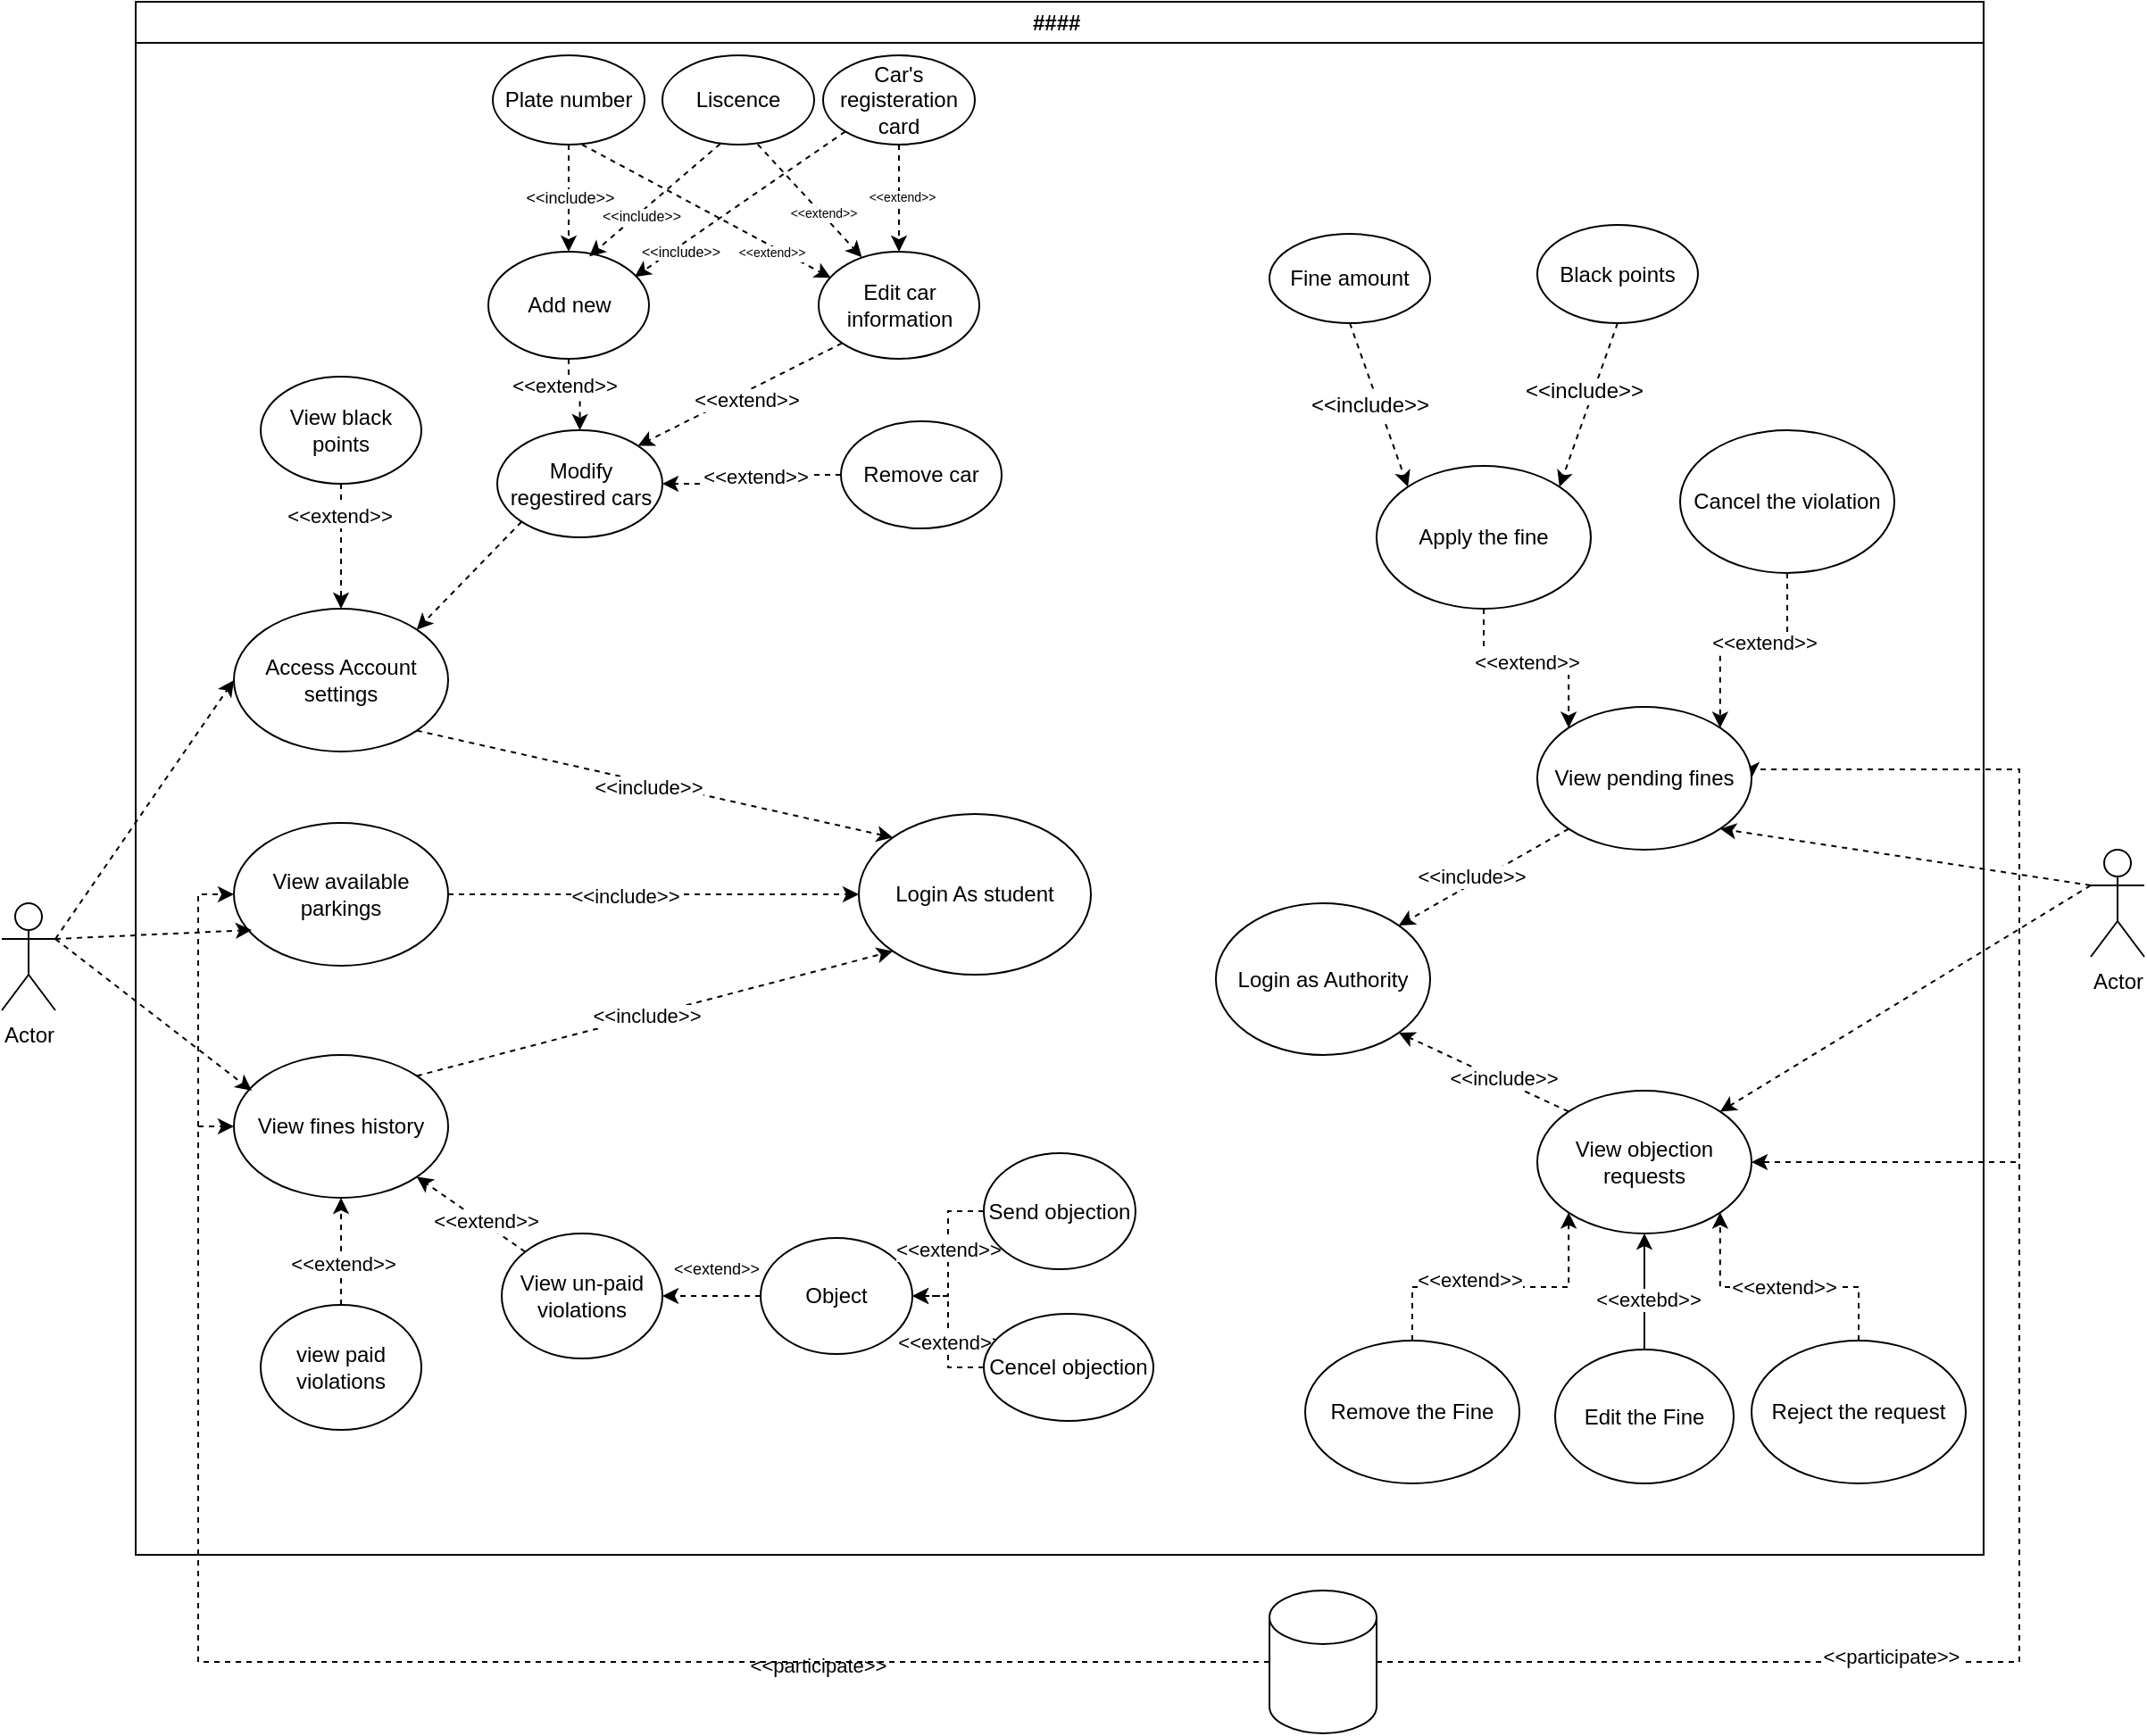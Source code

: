 <mxfile version="20.8.20" type="github"><diagram name="Page-1" id="hctUcV5ZE1TF8DHd4-qw"><mxGraphModel dx="1109" dy="2015" grid="1" gridSize="10" guides="1" tooltips="1" connect="1" arrows="1" fold="1" page="1" pageScale="1" pageWidth="850" pageHeight="1100" math="0" shadow="0"><root><mxCell id="0"/><mxCell id="1" parent="0"/><mxCell id="kS8TVw84Zfgi1XQ8R3yb-70" style="edgeStyle=orthogonalEdgeStyle;rounded=0;orthogonalLoop=1;jettySize=auto;html=1;entryX=0;entryY=0.5;entryDx=0;entryDy=0;dashed=1;" parent="1" source="kS8TVw84Zfgi1XQ8R3yb-1" target="kS8TVw84Zfgi1XQ8R3yb-48" edge="1"><mxGeometry relative="1" as="geometry"/></mxCell><mxCell id="kS8TVw84Zfgi1XQ8R3yb-74" value="&amp;lt;&amp;lt;include&amp;gt;&amp;gt;" style="edgeLabel;html=1;align=center;verticalAlign=middle;resizable=0;points=[];" parent="kS8TVw84Zfgi1XQ8R3yb-70" vertex="1" connectable="0"><mxGeometry x="-0.14" y="-1" relative="1" as="geometry"><mxPoint as="offset"/></mxGeometry></mxCell><mxCell id="kS8TVw84Zfgi1XQ8R3yb-1" value="View available parkings" style="ellipse;whiteSpace=wrap;html=1;" parent="1" vertex="1"><mxGeometry x="130" y="400" width="120" height="80" as="geometry"/></mxCell><mxCell id="kS8TVw84Zfgi1XQ8R3yb-3" value="Access Account settings" style="ellipse;whiteSpace=wrap;html=1;" parent="1" vertex="1"><mxGeometry x="130" y="280" width="120" height="80" as="geometry"/></mxCell><mxCell id="kS8TVw84Zfgi1XQ8R3yb-38" style="edgeStyle=orthogonalEdgeStyle;rounded=0;orthogonalLoop=1;jettySize=auto;html=1;dashed=1;exitX=0.5;exitY=0;exitDx=0;exitDy=0;entryX=0.5;entryY=1;entryDx=0;entryDy=0;" parent="1" source="kS8TVw84Zfgi1XQ8R3yb-35" target="kS8TVw84Zfgi1XQ8R3yb-4" edge="1"><mxGeometry relative="1" as="geometry"><mxPoint x="150" y="670" as="targetPoint"/><Array as="points"/></mxGeometry></mxCell><mxCell id="kS8TVw84Zfgi1XQ8R3yb-77" value="&amp;lt;&amp;lt;extend&amp;gt;&amp;gt;" style="edgeLabel;html=1;align=center;verticalAlign=middle;resizable=0;points=[];" parent="kS8TVw84Zfgi1XQ8R3yb-38" vertex="1" connectable="0"><mxGeometry x="-0.23" y="-1" relative="1" as="geometry"><mxPoint as="offset"/></mxGeometry></mxCell><mxCell id="kS8TVw84Zfgi1XQ8R3yb-4" value="View fines history" style="ellipse;whiteSpace=wrap;html=1;" parent="1" vertex="1"><mxGeometry x="130" y="530" width="120" height="80" as="geometry"/></mxCell><mxCell id="kS8TVw84Zfgi1XQ8R3yb-19" style="edgeStyle=orthogonalEdgeStyle;rounded=0;orthogonalLoop=1;jettySize=auto;html=1;entryX=0.5;entryY=0;entryDx=0;entryDy=0;dashed=1;" parent="1" source="kS8TVw84Zfgi1XQ8R3yb-5" target="kS8TVw84Zfgi1XQ8R3yb-3" edge="1"><mxGeometry relative="1" as="geometry"/></mxCell><mxCell id="kS8TVw84Zfgi1XQ8R3yb-78" value="&amp;lt;&amp;lt;extend&amp;gt;&amp;gt;" style="edgeLabel;html=1;align=center;verticalAlign=middle;resizable=0;points=[];" parent="kS8TVw84Zfgi1XQ8R3yb-19" vertex="1" connectable="0"><mxGeometry x="-0.492" y="-1" relative="1" as="geometry"><mxPoint as="offset"/></mxGeometry></mxCell><mxCell id="kS8TVw84Zfgi1XQ8R3yb-5" value="View black points" style="ellipse;whiteSpace=wrap;html=1;" parent="1" vertex="1"><mxGeometry x="145" y="150" width="90" height="60" as="geometry"/></mxCell><mxCell id="kS8TVw84Zfgi1XQ8R3yb-6" value="Modify regestired cars" style="ellipse;whiteSpace=wrap;html=1;" parent="1" vertex="1"><mxGeometry x="277.5" y="180" width="92.5" height="60" as="geometry"/></mxCell><mxCell id="kS8TVw84Zfgi1XQ8R3yb-11" value="Edit car information" style="ellipse;whiteSpace=wrap;html=1;" parent="1" vertex="1"><mxGeometry x="457.5" y="80" width="90" height="60" as="geometry"/></mxCell><mxCell id="kS8TVw84Zfgi1XQ8R3yb-20" style="edgeStyle=orthogonalEdgeStyle;rounded=0;orthogonalLoop=1;jettySize=auto;html=1;entryX=1;entryY=0.5;entryDx=0;entryDy=0;dashed=1;" parent="1" source="kS8TVw84Zfgi1XQ8R3yb-13" target="kS8TVw84Zfgi1XQ8R3yb-6" edge="1"><mxGeometry relative="1" as="geometry"/></mxCell><mxCell id="kS8TVw84Zfgi1XQ8R3yb-79" value="&amp;lt;&amp;lt;extend&amp;gt;&amp;gt;" style="edgeLabel;html=1;align=center;verticalAlign=middle;resizable=0;points=[];" parent="kS8TVw84Zfgi1XQ8R3yb-20" vertex="1" connectable="0"><mxGeometry x="-0.03" y="2" relative="1" as="geometry"><mxPoint as="offset"/></mxGeometry></mxCell><mxCell id="kS8TVw84Zfgi1XQ8R3yb-13" value="Remove car" style="ellipse;whiteSpace=wrap;html=1;" parent="1" vertex="1"><mxGeometry x="470" y="175" width="90" height="60" as="geometry"/></mxCell><mxCell id="kS8TVw84Zfgi1XQ8R3yb-21" style="edgeStyle=orthogonalEdgeStyle;rounded=0;orthogonalLoop=1;jettySize=auto;html=1;entryX=0.5;entryY=0;entryDx=0;entryDy=0;dashed=1;" parent="1" source="kS8TVw84Zfgi1XQ8R3yb-14" target="kS8TVw84Zfgi1XQ8R3yb-6" edge="1"><mxGeometry relative="1" as="geometry"/></mxCell><mxCell id="kS8TVw84Zfgi1XQ8R3yb-81" value="&amp;lt;&amp;lt;extend&amp;gt;&amp;gt;" style="edgeLabel;html=1;align=center;verticalAlign=middle;resizable=0;points=[];" parent="kS8TVw84Zfgi1XQ8R3yb-21" vertex="1" connectable="0"><mxGeometry x="-0.354" y="-3" relative="1" as="geometry"><mxPoint as="offset"/></mxGeometry></mxCell><mxCell id="kS8TVw84Zfgi1XQ8R3yb-14" value="Add new" style="ellipse;whiteSpace=wrap;html=1;" parent="1" vertex="1"><mxGeometry x="272.5" y="80" width="90" height="60" as="geometry"/></mxCell><mxCell id="kS8TVw84Zfgi1XQ8R3yb-18" value="" style="endArrow=classic;html=1;rounded=0;dashed=1;exitX=0;exitY=1;exitDx=0;exitDy=0;entryX=1;entryY=0;entryDx=0;entryDy=0;" parent="1" source="kS8TVw84Zfgi1XQ8R3yb-6" target="kS8TVw84Zfgi1XQ8R3yb-3" edge="1"><mxGeometry width="50" height="50" relative="1" as="geometry"><mxPoint x="490" y="430" as="sourcePoint"/><mxPoint x="540" y="380" as="targetPoint"/></mxGeometry></mxCell><mxCell id="kS8TVw84Zfgi1XQ8R3yb-23" value="" style="endArrow=classic;html=1;rounded=0;dashed=1;entryX=1;entryY=0;entryDx=0;entryDy=0;exitX=0;exitY=1;exitDx=0;exitDy=0;" parent="1" source="kS8TVw84Zfgi1XQ8R3yb-11" target="kS8TVw84Zfgi1XQ8R3yb-6" edge="1"><mxGeometry width="50" height="50" relative="1" as="geometry"><mxPoint x="397.5" y="110" as="sourcePoint"/><mxPoint x="447.5" y="60" as="targetPoint"/></mxGeometry></mxCell><mxCell id="kS8TVw84Zfgi1XQ8R3yb-80" value="&amp;lt;&amp;lt;extend&amp;gt;&amp;gt;" style="edgeLabel;html=1;align=center;verticalAlign=middle;resizable=0;points=[];" parent="kS8TVw84Zfgi1XQ8R3yb-23" vertex="1" connectable="0"><mxGeometry x="-0.032" y="4" relative="1" as="geometry"><mxPoint as="offset"/></mxGeometry></mxCell><mxCell id="kS8TVw84Zfgi1XQ8R3yb-24" value="Plate number" style="ellipse;whiteSpace=wrap;html=1;" parent="1" vertex="1"><mxGeometry x="275" y="-30" width="85" height="50" as="geometry"/></mxCell><mxCell id="kS8TVw84Zfgi1XQ8R3yb-26" value="Liscence" style="ellipse;whiteSpace=wrap;html=1;" parent="1" vertex="1"><mxGeometry x="370" y="-30" width="85" height="50" as="geometry"/></mxCell><mxCell id="kS8TVw84Zfgi1XQ8R3yb-27" value="Car's registeration card" style="ellipse;whiteSpace=wrap;html=1;" parent="1" vertex="1"><mxGeometry x="460" y="-30" width="85" height="50" as="geometry"/></mxCell><mxCell id="kS8TVw84Zfgi1XQ8R3yb-29" value="" style="endArrow=classic;html=1;rounded=0;dashed=1;exitX=0.5;exitY=1;exitDx=0;exitDy=0;entryX=0.5;entryY=0;entryDx=0;entryDy=0;" parent="1" source="kS8TVw84Zfgi1XQ8R3yb-24" target="kS8TVw84Zfgi1XQ8R3yb-14" edge="1"><mxGeometry width="50" height="50" relative="1" as="geometry"><mxPoint x="390" y="90" as="sourcePoint"/><mxPoint x="325" y="90" as="targetPoint"/></mxGeometry></mxCell><mxCell id="kS8TVw84Zfgi1XQ8R3yb-82" value="&amp;lt;&amp;lt;include&amp;gt;&amp;gt;" style="edgeLabel;html=1;align=center;verticalAlign=middle;resizable=0;points=[];fontSize=9;" parent="kS8TVw84Zfgi1XQ8R3yb-29" vertex="1" connectable="0"><mxGeometry x="-0.009" y="1" relative="1" as="geometry"><mxPoint x="-1" as="offset"/></mxGeometry></mxCell><mxCell id="kS8TVw84Zfgi1XQ8R3yb-30" value="" style="endArrow=classic;html=1;rounded=0;dashed=1;entryX=0.269;entryY=0.052;entryDx=0;entryDy=0;exitX=0.628;exitY=0.997;exitDx=0;exitDy=0;entryPerimeter=0;exitPerimeter=0;" parent="1" source="kS8TVw84Zfgi1XQ8R3yb-26" target="kS8TVw84Zfgi1XQ8R3yb-11" edge="1"><mxGeometry width="50" height="50" relative="1" as="geometry"><mxPoint x="395" y="170" as="sourcePoint"/><mxPoint x="445" y="120" as="targetPoint"/></mxGeometry></mxCell><mxCell id="kS8TVw84Zfgi1XQ8R3yb-87" value="&amp;lt;&amp;lt;extend&amp;gt;&amp;gt;" style="edgeLabel;html=1;align=center;verticalAlign=middle;resizable=0;points=[];fontSize=7;" parent="kS8TVw84Zfgi1XQ8R3yb-30" vertex="1" connectable="0"><mxGeometry x="0.238" relative="1" as="geometry"><mxPoint as="offset"/></mxGeometry></mxCell><mxCell id="kS8TVw84Zfgi1XQ8R3yb-31" value="" style="endArrow=classic;html=1;rounded=0;dashed=1;entryX=0.5;entryY=0;entryDx=0;entryDy=0;exitX=0.5;exitY=1;exitDx=0;exitDy=0;" parent="1" source="kS8TVw84Zfgi1XQ8R3yb-27" target="kS8TVw84Zfgi1XQ8R3yb-11" edge="1"><mxGeometry width="50" height="50" relative="1" as="geometry"><mxPoint x="395" y="170" as="sourcePoint"/><mxPoint x="445" y="120" as="targetPoint"/></mxGeometry></mxCell><mxCell id="kS8TVw84Zfgi1XQ8R3yb-88" value="&amp;lt;&amp;lt;extend&amp;gt;&amp;gt;" style="edgeLabel;html=1;align=center;verticalAlign=middle;resizable=0;points=[];fontSize=7;" parent="kS8TVw84Zfgi1XQ8R3yb-31" vertex="1" connectable="0"><mxGeometry x="-0.007" y="1" relative="1" as="geometry"><mxPoint as="offset"/></mxGeometry></mxCell><mxCell id="kS8TVw84Zfgi1XQ8R3yb-32" value="" style="endArrow=classic;html=1;rounded=0;dashed=1;entryX=0.911;entryY=0.235;entryDx=0;entryDy=0;entryPerimeter=0;exitX=0;exitY=1;exitDx=0;exitDy=0;" parent="1" source="kS8TVw84Zfgi1XQ8R3yb-27" target="kS8TVw84Zfgi1XQ8R3yb-14" edge="1"><mxGeometry width="50" height="50" relative="1" as="geometry"><mxPoint x="385" y="90" as="sourcePoint"/><mxPoint x="435" y="40" as="targetPoint"/></mxGeometry></mxCell><mxCell id="kS8TVw84Zfgi1XQ8R3yb-85" value="&amp;lt;&amp;lt;include&amp;gt;&amp;gt;" style="edgeLabel;html=1;align=center;verticalAlign=middle;resizable=0;points=[];fontSize=8;" parent="kS8TVw84Zfgi1XQ8R3yb-32" vertex="1" connectable="0"><mxGeometry x="0.717" y="-1" relative="1" as="geometry"><mxPoint x="9" y="-2" as="offset"/></mxGeometry></mxCell><mxCell id="kS8TVw84Zfgi1XQ8R3yb-33" value="" style="endArrow=classic;html=1;rounded=0;dashed=1;entryX=0.628;entryY=0.044;entryDx=0;entryDy=0;entryPerimeter=0;exitX=0.382;exitY=0.99;exitDx=0;exitDy=0;exitPerimeter=0;" parent="1" source="kS8TVw84Zfgi1XQ8R3yb-26" target="kS8TVw84Zfgi1XQ8R3yb-14" edge="1"><mxGeometry width="50" height="50" relative="1" as="geometry"><mxPoint x="375" y="70" as="sourcePoint"/><mxPoint x="425" y="20" as="targetPoint"/></mxGeometry></mxCell><mxCell id="kS8TVw84Zfgi1XQ8R3yb-83" value="&amp;lt;&amp;lt;include&amp;gt;&amp;gt;" style="edgeLabel;html=1;align=center;verticalAlign=middle;resizable=0;points=[];fontSize=8;" parent="kS8TVw84Zfgi1XQ8R3yb-33" vertex="1" connectable="0"><mxGeometry x="0.243" y="1" relative="1" as="geometry"><mxPoint as="offset"/></mxGeometry></mxCell><mxCell id="kS8TVw84Zfgi1XQ8R3yb-34" value="" style="endArrow=classic;html=1;rounded=0;dashed=1;entryX=0.076;entryY=0.244;entryDx=0;entryDy=0;entryPerimeter=0;" parent="1" target="kS8TVw84Zfgi1XQ8R3yb-11" edge="1"><mxGeometry width="50" height="50" relative="1" as="geometry"><mxPoint x="325" y="20" as="sourcePoint"/><mxPoint x="245" y="40" as="targetPoint"/></mxGeometry></mxCell><mxCell id="kS8TVw84Zfgi1XQ8R3yb-86" value="&amp;lt;&amp;lt;extend&amp;gt;&amp;gt;" style="edgeLabel;html=1;align=center;verticalAlign=middle;resizable=0;points=[];fontSize=7;" parent="kS8TVw84Zfgi1XQ8R3yb-34" vertex="1" connectable="0"><mxGeometry x="0.378" y="-1" relative="1" as="geometry"><mxPoint x="10" y="8" as="offset"/></mxGeometry></mxCell><mxCell id="kS8TVw84Zfgi1XQ8R3yb-35" value="view paid violations" style="ellipse;whiteSpace=wrap;html=1;" parent="1" vertex="1"><mxGeometry x="145" y="670" width="90" height="70" as="geometry"/></mxCell><mxCell id="kS8TVw84Zfgi1XQ8R3yb-37" value="View un-paid violations" style="ellipse;whiteSpace=wrap;html=1;" parent="1" vertex="1"><mxGeometry x="280" y="630" width="90" height="70" as="geometry"/></mxCell><mxCell id="kS8TVw84Zfgi1XQ8R3yb-39" value="" style="endArrow=classic;html=1;rounded=0;dashed=1;exitX=0;exitY=0;exitDx=0;exitDy=0;entryX=1;entryY=1;entryDx=0;entryDy=0;" parent="1" source="kS8TVw84Zfgi1XQ8R3yb-37" target="kS8TVw84Zfgi1XQ8R3yb-4" edge="1"><mxGeometry width="50" height="50" relative="1" as="geometry"><mxPoint x="250" y="680" as="sourcePoint"/><mxPoint x="340" y="610" as="targetPoint"/></mxGeometry></mxCell><mxCell id="kS8TVw84Zfgi1XQ8R3yb-76" value="&amp;lt;&amp;lt;extend&amp;gt;&amp;gt;" style="edgeLabel;html=1;align=center;verticalAlign=middle;resizable=0;points=[];" parent="kS8TVw84Zfgi1XQ8R3yb-39" vertex="1" connectable="0"><mxGeometry x="-0.228" y="-1" relative="1" as="geometry"><mxPoint as="offset"/></mxGeometry></mxCell><mxCell id="kS8TVw84Zfgi1XQ8R3yb-96" value="" style="edgeStyle=orthogonalEdgeStyle;rounded=0;orthogonalLoop=1;jettySize=auto;html=1;dashed=1;fontSize=12;" parent="1" source="kS8TVw84Zfgi1XQ8R3yb-40" target="kS8TVw84Zfgi1XQ8R3yb-37" edge="1"><mxGeometry relative="1" as="geometry"/></mxCell><mxCell id="kS8TVw84Zfgi1XQ8R3yb-97" value="&amp;lt;&amp;lt;extend&amp;gt;&amp;gt;" style="edgeLabel;html=1;align=center;verticalAlign=middle;resizable=0;points=[];fontSize=9;" parent="kS8TVw84Zfgi1XQ8R3yb-96" vertex="1" connectable="0"><mxGeometry x="-0.122" y="1" relative="1" as="geometry"><mxPoint x="-1" y="-16" as="offset"/></mxGeometry></mxCell><mxCell id="kS8TVw84Zfgi1XQ8R3yb-40" value="Object" style="ellipse;whiteSpace=wrap;html=1;" parent="1" vertex="1"><mxGeometry x="425" y="632.5" width="85" height="65" as="geometry"/></mxCell><mxCell id="kS8TVw84Zfgi1XQ8R3yb-48" value="Login As student" style="ellipse;whiteSpace=wrap;html=1;" parent="1" vertex="1"><mxGeometry x="480" y="395" width="130" height="90" as="geometry"/></mxCell><mxCell id="kS8TVw84Zfgi1XQ8R3yb-71" value="" style="endArrow=classic;html=1;rounded=0;dashed=1;entryX=0;entryY=0;entryDx=0;entryDy=0;exitX=1;exitY=1;exitDx=0;exitDy=0;" parent="1" source="kS8TVw84Zfgi1XQ8R3yb-3" target="kS8TVw84Zfgi1XQ8R3yb-48" edge="1"><mxGeometry width="50" height="50" relative="1" as="geometry"><mxPoint x="300" y="380" as="sourcePoint"/><mxPoint x="350" y="330" as="targetPoint"/></mxGeometry></mxCell><mxCell id="kS8TVw84Zfgi1XQ8R3yb-73" value="&amp;lt;&amp;lt;include&amp;gt;&amp;gt;" style="edgeLabel;html=1;align=center;verticalAlign=middle;resizable=0;points=[];" parent="kS8TVw84Zfgi1XQ8R3yb-71" vertex="1" connectable="0"><mxGeometry x="-0.027" y="-2" relative="1" as="geometry"><mxPoint as="offset"/></mxGeometry></mxCell><mxCell id="kS8TVw84Zfgi1XQ8R3yb-72" value="" style="endArrow=classic;html=1;rounded=0;dashed=1;entryX=0;entryY=1;entryDx=0;entryDy=0;exitX=1;exitY=0;exitDx=0;exitDy=0;" parent="1" source="kS8TVw84Zfgi1XQ8R3yb-4" target="kS8TVw84Zfgi1XQ8R3yb-48" edge="1"><mxGeometry width="50" height="50" relative="1" as="geometry"><mxPoint x="240" y="540" as="sourcePoint"/><mxPoint x="290" y="490" as="targetPoint"/></mxGeometry></mxCell><mxCell id="kS8TVw84Zfgi1XQ8R3yb-75" value="&amp;lt;&amp;lt;include&amp;gt;&amp;gt;" style="edgeLabel;html=1;align=center;verticalAlign=middle;resizable=0;points=[];" parent="kS8TVw84Zfgi1XQ8R3yb-72" vertex="1" connectable="0"><mxGeometry x="-0.037" relative="1" as="geometry"><mxPoint as="offset"/></mxGeometry></mxCell><mxCell id="gzhTCvqgQCWSIqShESZO-1" style="edgeStyle=orthogonalEdgeStyle;rounded=0;orthogonalLoop=1;jettySize=auto;html=1;entryX=0;entryY=0.5;entryDx=0;entryDy=0;dashed=1;" edge="1" parent="1" source="kS8TVw84Zfgi1XQ8R3yb-98" target="kS8TVw84Zfgi1XQ8R3yb-4"><mxGeometry relative="1" as="geometry"/></mxCell><mxCell id="gzhTCvqgQCWSIqShESZO-5" value="&amp;lt;&amp;lt;participate&amp;gt;&amp;gt;" style="edgeLabel;html=1;align=center;verticalAlign=middle;resizable=0;points=[];" vertex="1" connectable="0" parent="gzhTCvqgQCWSIqShESZO-1"><mxGeometry x="-0.452" y="2" relative="1" as="geometry"><mxPoint x="-1" as="offset"/></mxGeometry></mxCell><mxCell id="gzhTCvqgQCWSIqShESZO-2" style="edgeStyle=orthogonalEdgeStyle;rounded=0;orthogonalLoop=1;jettySize=auto;html=1;exitX=1;exitY=0.5;exitDx=0;exitDy=0;exitPerimeter=0;entryX=1;entryY=0.5;entryDx=0;entryDy=0;dashed=1;" edge="1" parent="1" source="kS8TVw84Zfgi1XQ8R3yb-98" target="kS8TVw84Zfgi1XQ8R3yb-46"><mxGeometry relative="1" as="geometry"><Array as="points"><mxPoint x="1130" y="870"/><mxPoint x="1130" y="590"/></Array></mxGeometry></mxCell><mxCell id="gzhTCvqgQCWSIqShESZO-3" style="edgeStyle=orthogonalEdgeStyle;rounded=0;orthogonalLoop=1;jettySize=auto;html=1;exitX=1;exitY=0.5;exitDx=0;exitDy=0;exitPerimeter=0;entryX=1;entryY=0.5;entryDx=0;entryDy=0;dashed=1;" edge="1" parent="1" source="kS8TVw84Zfgi1XQ8R3yb-98" target="kS8TVw84Zfgi1XQ8R3yb-45"><mxGeometry relative="1" as="geometry"><Array as="points"><mxPoint x="1130" y="870"/><mxPoint x="1130" y="370"/><mxPoint x="980" y="370"/></Array></mxGeometry></mxCell><mxCell id="gzhTCvqgQCWSIqShESZO-4" value="&amp;lt;&amp;lt;participate&amp;gt;&amp;gt;" style="edgeLabel;html=1;align=center;verticalAlign=middle;resizable=0;points=[];" vertex="1" connectable="0" parent="gzhTCvqgQCWSIqShESZO-3"><mxGeometry x="-0.432" y="3" relative="1" as="geometry"><mxPoint x="-1" as="offset"/></mxGeometry></mxCell><mxCell id="gzhTCvqgQCWSIqShESZO-6" style="edgeStyle=orthogonalEdgeStyle;rounded=0;orthogonalLoop=1;jettySize=auto;html=1;entryX=0;entryY=0.5;entryDx=0;entryDy=0;dashed=1;" edge="1" parent="1" source="kS8TVw84Zfgi1XQ8R3yb-98" target="kS8TVw84Zfgi1XQ8R3yb-1"><mxGeometry relative="1" as="geometry"/></mxCell><mxCell id="kS8TVw84Zfgi1XQ8R3yb-98" value="" style="shape=cylinder3;whiteSpace=wrap;html=1;boundedLbl=1;backgroundOutline=1;size=15;fontSize=9;" parent="1" vertex="1"><mxGeometry x="710" y="830" width="60" height="80" as="geometry"/></mxCell><mxCell id="M3QZ7ha2DaZEWc-86dmZ-8" style="edgeStyle=orthogonalEdgeStyle;rounded=0;orthogonalLoop=1;jettySize=auto;html=1;entryX=1;entryY=0.5;entryDx=0;entryDy=0;dashed=1;" parent="1" source="kS8TVw84Zfgi1XQ8R3yb-99" target="kS8TVw84Zfgi1XQ8R3yb-40" edge="1"><mxGeometry relative="1" as="geometry"/></mxCell><mxCell id="M3QZ7ha2DaZEWc-86dmZ-12" value="&amp;lt;&amp;lt;extend&amp;gt;&amp;gt;" style="edgeLabel;html=1;align=center;verticalAlign=middle;resizable=0;points=[];" parent="M3QZ7ha2DaZEWc-86dmZ-8" vertex="1" connectable="0"><mxGeometry x="-0.066" relative="1" as="geometry"><mxPoint as="offset"/></mxGeometry></mxCell><mxCell id="kS8TVw84Zfgi1XQ8R3yb-99" value="Send objection" style="ellipse;whiteSpace=wrap;html=1;" parent="1" vertex="1"><mxGeometry x="550" y="585" width="85" height="65" as="geometry"/></mxCell><mxCell id="M3QZ7ha2DaZEWc-86dmZ-10" style="edgeStyle=orthogonalEdgeStyle;rounded=0;orthogonalLoop=1;jettySize=auto;html=1;entryX=1;entryY=0.5;entryDx=0;entryDy=0;dashed=1;" parent="1" source="M3QZ7ha2DaZEWc-86dmZ-4" target="kS8TVw84Zfgi1XQ8R3yb-40" edge="1"><mxGeometry relative="1" as="geometry"/></mxCell><mxCell id="M3QZ7ha2DaZEWc-86dmZ-11" value="&amp;lt;&amp;lt;extend&amp;gt;&amp;gt;" style="edgeLabel;html=1;align=center;verticalAlign=middle;resizable=0;points=[];" parent="M3QZ7ha2DaZEWc-86dmZ-10" vertex="1" connectable="0"><mxGeometry x="-0.145" y="-1" relative="1" as="geometry"><mxPoint as="offset"/></mxGeometry></mxCell><mxCell id="M3QZ7ha2DaZEWc-86dmZ-4" value="Cencel objection" style="ellipse;whiteSpace=wrap;html=1;" parent="1" vertex="1"><mxGeometry x="550" y="675" width="95" height="60" as="geometry"/></mxCell><mxCell id="M3QZ7ha2DaZEWc-86dmZ-13" value="Actor" style="shape=umlActor;verticalLabelPosition=bottom;verticalAlign=top;html=1;outlineConnect=0;" parent="1" vertex="1"><mxGeometry x="1170" y="415" width="30" height="60" as="geometry"/></mxCell><mxCell id="M3QZ7ha2DaZEWc-86dmZ-14" value="Actor" style="shape=umlActor;verticalLabelPosition=bottom;verticalAlign=top;html=1;outlineConnect=0;" parent="1" vertex="1"><mxGeometry y="445" width="30" height="60" as="geometry"/></mxCell><mxCell id="gzhTCvqgQCWSIqShESZO-8" value="####&amp;nbsp;" style="swimlane;whiteSpace=wrap;html=1;" vertex="1" parent="1"><mxGeometry x="75" y="-60" width="1035" height="870" as="geometry"/></mxCell><mxCell id="kS8TVw84Zfgi1XQ8R3yb-45" value="View pending fines" style="ellipse;whiteSpace=wrap;html=1;" parent="gzhTCvqgQCWSIqShESZO-8" vertex="1"><mxGeometry x="785" y="395" width="120" height="80" as="geometry"/></mxCell><mxCell id="kS8TVw84Zfgi1XQ8R3yb-46" value="View objection requests" style="ellipse;whiteSpace=wrap;html=1;" parent="gzhTCvqgQCWSIqShESZO-8" vertex="1"><mxGeometry x="785" y="610" width="120" height="80" as="geometry"/></mxCell><mxCell id="kS8TVw84Zfgi1XQ8R3yb-47" value="Login as Authority" style="ellipse;whiteSpace=wrap;html=1;" parent="gzhTCvqgQCWSIqShESZO-8" vertex="1"><mxGeometry x="605" y="505" width="120" height="85" as="geometry"/></mxCell><mxCell id="kS8TVw84Zfgi1XQ8R3yb-50" value="" style="endArrow=classic;html=1;rounded=0;dashed=1;entryX=1;entryY=0;entryDx=0;entryDy=0;exitX=0;exitY=1;exitDx=0;exitDy=0;" parent="gzhTCvqgQCWSIqShESZO-8" source="kS8TVw84Zfgi1XQ8R3yb-45" target="kS8TVw84Zfgi1XQ8R3yb-47" edge="1"><mxGeometry width="50" height="50" relative="1" as="geometry"><mxPoint x="765" y="570" as="sourcePoint"/><mxPoint x="815" y="520" as="targetPoint"/></mxGeometry></mxCell><mxCell id="kS8TVw84Zfgi1XQ8R3yb-68" value="&amp;lt;&amp;lt;include&amp;gt;&amp;gt;" style="edgeLabel;html=1;align=center;verticalAlign=middle;resizable=0;points=[];" parent="kS8TVw84Zfgi1XQ8R3yb-50" vertex="1" connectable="0"><mxGeometry x="0.117" y="-4" relative="1" as="geometry"><mxPoint as="offset"/></mxGeometry></mxCell><mxCell id="kS8TVw84Zfgi1XQ8R3yb-51" value="" style="endArrow=classic;html=1;rounded=0;dashed=1;entryX=1;entryY=1;entryDx=0;entryDy=0;exitX=0;exitY=0;exitDx=0;exitDy=0;" parent="gzhTCvqgQCWSIqShESZO-8" source="kS8TVw84Zfgi1XQ8R3yb-46" target="kS8TVw84Zfgi1XQ8R3yb-47" edge="1"><mxGeometry width="50" height="50" relative="1" as="geometry"><mxPoint x="685" y="670" as="sourcePoint"/><mxPoint x="735" y="620" as="targetPoint"/></mxGeometry></mxCell><mxCell id="kS8TVw84Zfgi1XQ8R3yb-69" value="&amp;lt;&amp;lt;include&amp;gt;&amp;gt;" style="edgeLabel;html=1;align=center;verticalAlign=middle;resizable=0;points=[];" parent="kS8TVw84Zfgi1XQ8R3yb-51" vertex="1" connectable="0"><mxGeometry x="-0.208" y="-2" relative="1" as="geometry"><mxPoint as="offset"/></mxGeometry></mxCell><mxCell id="kS8TVw84Zfgi1XQ8R3yb-53" style="edgeStyle=orthogonalEdgeStyle;rounded=0;orthogonalLoop=1;jettySize=auto;html=1;entryX=0;entryY=0;entryDx=0;entryDy=0;dashed=1;" parent="gzhTCvqgQCWSIqShESZO-8" source="kS8TVw84Zfgi1XQ8R3yb-52" target="kS8TVw84Zfgi1XQ8R3yb-45" edge="1"><mxGeometry relative="1" as="geometry"/></mxCell><mxCell id="kS8TVw84Zfgi1XQ8R3yb-64" value="&amp;lt;&amp;lt;extend&amp;gt;&amp;gt;" style="edgeLabel;html=1;align=center;verticalAlign=middle;resizable=0;points=[];" parent="kS8TVw84Zfgi1XQ8R3yb-53" vertex="1" connectable="0"><mxGeometry x="-0.101" y="-2" relative="1" as="geometry"><mxPoint as="offset"/></mxGeometry></mxCell><mxCell id="kS8TVw84Zfgi1XQ8R3yb-52" value="Apply the fine" style="ellipse;whiteSpace=wrap;html=1;" parent="gzhTCvqgQCWSIqShESZO-8" vertex="1"><mxGeometry x="695" y="260" width="120" height="80" as="geometry"/></mxCell><mxCell id="kS8TVw84Zfgi1XQ8R3yb-56" style="edgeStyle=orthogonalEdgeStyle;rounded=0;orthogonalLoop=1;jettySize=auto;html=1;exitX=0.5;exitY=1;exitDx=0;exitDy=0;entryX=1;entryY=0;entryDx=0;entryDy=0;dashed=1;" parent="gzhTCvqgQCWSIqShESZO-8" source="kS8TVw84Zfgi1XQ8R3yb-54" target="kS8TVw84Zfgi1XQ8R3yb-45" edge="1"><mxGeometry relative="1" as="geometry"/></mxCell><mxCell id="kS8TVw84Zfgi1XQ8R3yb-65" value="&amp;lt;&amp;lt;extend&amp;gt;&amp;gt;" style="edgeLabel;html=1;align=center;verticalAlign=middle;resizable=0;points=[];" parent="kS8TVw84Zfgi1XQ8R3yb-56" vertex="1" connectable="0"><mxGeometry x="-0.188" y="1" relative="1" as="geometry"><mxPoint as="offset"/></mxGeometry></mxCell><mxCell id="kS8TVw84Zfgi1XQ8R3yb-54" value="Cancel the violation" style="ellipse;whiteSpace=wrap;html=1;" parent="gzhTCvqgQCWSIqShESZO-8" vertex="1"><mxGeometry x="865" y="240" width="120" height="80" as="geometry"/></mxCell><mxCell id="kS8TVw84Zfgi1XQ8R3yb-60" style="edgeStyle=orthogonalEdgeStyle;rounded=0;orthogonalLoop=1;jettySize=auto;html=1;exitX=0.5;exitY=0;exitDx=0;exitDy=0;entryX=0;entryY=1;entryDx=0;entryDy=0;dashed=1;" parent="gzhTCvqgQCWSIqShESZO-8" source="kS8TVw84Zfgi1XQ8R3yb-57" target="kS8TVw84Zfgi1XQ8R3yb-46" edge="1"><mxGeometry relative="1" as="geometry"/></mxCell><mxCell id="kS8TVw84Zfgi1XQ8R3yb-66" value="&amp;lt;&amp;lt;extend&amp;gt;&amp;gt;" style="edgeLabel;html=1;align=center;verticalAlign=middle;resizable=0;points=[];" parent="kS8TVw84Zfgi1XQ8R3yb-60" vertex="1" connectable="0"><mxGeometry x="-0.23" y="4" relative="1" as="geometry"><mxPoint as="offset"/></mxGeometry></mxCell><mxCell id="kS8TVw84Zfgi1XQ8R3yb-57" value="Remove the Fine" style="ellipse;whiteSpace=wrap;html=1;" parent="gzhTCvqgQCWSIqShESZO-8" vertex="1"><mxGeometry x="655" y="750" width="120" height="80" as="geometry"/></mxCell><mxCell id="kS8TVw84Zfgi1XQ8R3yb-59" style="edgeStyle=orthogonalEdgeStyle;rounded=0;orthogonalLoop=1;jettySize=auto;html=1;exitX=0.5;exitY=0;exitDx=0;exitDy=0;entryX=1;entryY=1;entryDx=0;entryDy=0;dashed=1;" parent="gzhTCvqgQCWSIqShESZO-8" source="kS8TVw84Zfgi1XQ8R3yb-58" target="kS8TVw84Zfgi1XQ8R3yb-46" edge="1"><mxGeometry relative="1" as="geometry"/></mxCell><mxCell id="kS8TVw84Zfgi1XQ8R3yb-67" value="&amp;lt;&amp;lt;extend&amp;gt;&amp;gt;" style="edgeLabel;html=1;align=center;verticalAlign=middle;resizable=0;points=[];" parent="kS8TVw84Zfgi1XQ8R3yb-59" vertex="1" connectable="0"><mxGeometry x="-0.035" relative="1" as="geometry"><mxPoint as="offset"/></mxGeometry></mxCell><mxCell id="kS8TVw84Zfgi1XQ8R3yb-58" value="Reject the request" style="ellipse;whiteSpace=wrap;html=1;" parent="gzhTCvqgQCWSIqShESZO-8" vertex="1"><mxGeometry x="905" y="750" width="120" height="80" as="geometry"/></mxCell><mxCell id="kS8TVw84Zfgi1XQ8R3yb-61" value="Fine amount" style="ellipse;whiteSpace=wrap;html=1;" parent="gzhTCvqgQCWSIqShESZO-8" vertex="1"><mxGeometry x="635" y="130" width="90" height="50" as="geometry"/></mxCell><mxCell id="kS8TVw84Zfgi1XQ8R3yb-89" value="Black points" style="ellipse;whiteSpace=wrap;html=1;fontSize=12;" parent="gzhTCvqgQCWSIqShESZO-8" vertex="1"><mxGeometry x="785" y="125" width="90" height="55" as="geometry"/></mxCell><mxCell id="kS8TVw84Zfgi1XQ8R3yb-90" value="" style="endArrow=classic;html=1;rounded=0;dashed=1;fontSize=12;entryX=0;entryY=0;entryDx=0;entryDy=0;exitX=0.5;exitY=1;exitDx=0;exitDy=0;" parent="gzhTCvqgQCWSIqShESZO-8" source="kS8TVw84Zfgi1XQ8R3yb-61" target="kS8TVw84Zfgi1XQ8R3yb-52" edge="1"><mxGeometry width="50" height="50" relative="1" as="geometry"><mxPoint x="655" y="290" as="sourcePoint"/><mxPoint x="705" y="240" as="targetPoint"/></mxGeometry></mxCell><mxCell id="kS8TVw84Zfgi1XQ8R3yb-93" value="&amp;lt;&amp;lt;include&amp;gt;&amp;gt;" style="edgeLabel;html=1;align=center;verticalAlign=middle;resizable=0;points=[];fontSize=12;" parent="kS8TVw84Zfgi1XQ8R3yb-90" vertex="1" connectable="0"><mxGeometry x="-0.043" y="-5" relative="1" as="geometry"><mxPoint as="offset"/></mxGeometry></mxCell><mxCell id="kS8TVw84Zfgi1XQ8R3yb-91" value="" style="endArrow=classic;html=1;rounded=0;dashed=1;fontSize=12;entryX=1;entryY=0;entryDx=0;entryDy=0;exitX=0.5;exitY=1;exitDx=0;exitDy=0;" parent="gzhTCvqgQCWSIqShESZO-8" source="kS8TVw84Zfgi1XQ8R3yb-89" target="kS8TVw84Zfgi1XQ8R3yb-52" edge="1"><mxGeometry width="50" height="50" relative="1" as="geometry"><mxPoint x="735" y="230" as="sourcePoint"/><mxPoint x="785" y="180" as="targetPoint"/></mxGeometry></mxCell><mxCell id="kS8TVw84Zfgi1XQ8R3yb-92" value="&amp;lt;&amp;lt;include&amp;gt;&amp;gt;" style="edgeLabel;html=1;align=center;verticalAlign=middle;resizable=0;points=[];fontSize=12;" parent="kS8TVw84Zfgi1XQ8R3yb-91" vertex="1" connectable="0"><mxGeometry x="-0.132" y="-6" relative="1" as="geometry"><mxPoint as="offset"/></mxGeometry></mxCell><mxCell id="M3QZ7ha2DaZEWc-86dmZ-2" style="edgeStyle=orthogonalEdgeStyle;rounded=0;orthogonalLoop=1;jettySize=auto;html=1;entryX=0.5;entryY=1;entryDx=0;entryDy=0;" parent="gzhTCvqgQCWSIqShESZO-8" source="M3QZ7ha2DaZEWc-86dmZ-1" target="kS8TVw84Zfgi1XQ8R3yb-46" edge="1"><mxGeometry relative="1" as="geometry"/></mxCell><mxCell id="M3QZ7ha2DaZEWc-86dmZ-3" value="&amp;lt;&amp;lt;extebd&amp;gt;&amp;gt;" style="edgeLabel;html=1;align=center;verticalAlign=middle;resizable=0;points=[];" parent="M3QZ7ha2DaZEWc-86dmZ-2" vertex="1" connectable="0"><mxGeometry x="-0.126" y="-2" relative="1" as="geometry"><mxPoint as="offset"/></mxGeometry></mxCell><mxCell id="M3QZ7ha2DaZEWc-86dmZ-1" value="Edit the Fine" style="ellipse;whiteSpace=wrap;html=1;" parent="gzhTCvqgQCWSIqShESZO-8" vertex="1"><mxGeometry x="795" y="755" width="100" height="75" as="geometry"/></mxCell><mxCell id="gzhTCvqgQCWSIqShESZO-9" value="" style="endArrow=classic;html=1;rounded=0;dashed=1;entryX=0;entryY=0.5;entryDx=0;entryDy=0;exitX=1;exitY=0.333;exitDx=0;exitDy=0;exitPerimeter=0;" edge="1" parent="1" source="M3QZ7ha2DaZEWc-86dmZ-14" target="kS8TVw84Zfgi1XQ8R3yb-3"><mxGeometry width="50" height="50" relative="1" as="geometry"><mxPoint x="30" y="470" as="sourcePoint"/><mxPoint x="80" y="420" as="targetPoint"/></mxGeometry></mxCell><mxCell id="gzhTCvqgQCWSIqShESZO-11" value="" style="endArrow=classic;html=1;rounded=0;dashed=1;exitX=1;exitY=0.333;exitDx=0;exitDy=0;exitPerimeter=0;" edge="1" parent="1" source="M3QZ7ha2DaZEWc-86dmZ-14"><mxGeometry width="50" height="50" relative="1" as="geometry"><mxPoint x="40" y="530" as="sourcePoint"/><mxPoint x="140" y="550" as="targetPoint"/></mxGeometry></mxCell><mxCell id="gzhTCvqgQCWSIqShESZO-12" value="" style="endArrow=classic;html=1;rounded=0;dashed=1;exitX=1;exitY=0.333;exitDx=0;exitDy=0;exitPerimeter=0;" edge="1" parent="1" source="M3QZ7ha2DaZEWc-86dmZ-14"><mxGeometry width="50" height="50" relative="1" as="geometry"><mxPoint x="70" y="490" as="sourcePoint"/><mxPoint x="140" y="460" as="targetPoint"/></mxGeometry></mxCell><mxCell id="gzhTCvqgQCWSIqShESZO-13" value="" style="endArrow=classic;html=1;rounded=0;dashed=1;exitX=0;exitY=0.333;exitDx=0;exitDy=0;exitPerimeter=0;entryX=1;entryY=0;entryDx=0;entryDy=0;" edge="1" parent="1" source="M3QZ7ha2DaZEWc-86dmZ-13" target="kS8TVw84Zfgi1XQ8R3yb-46"><mxGeometry width="50" height="50" relative="1" as="geometry"><mxPoint x="880" y="510" as="sourcePoint"/><mxPoint x="980" y="520" as="targetPoint"/></mxGeometry></mxCell><mxCell id="gzhTCvqgQCWSIqShESZO-14" value="" style="endArrow=classic;html=1;rounded=0;dashed=1;exitX=0;exitY=0.333;exitDx=0;exitDy=0;exitPerimeter=0;entryX=1;entryY=1;entryDx=0;entryDy=0;" edge="1" parent="1" source="M3QZ7ha2DaZEWc-86dmZ-13" target="kS8TVw84Zfgi1XQ8R3yb-45"><mxGeometry width="50" height="50" relative="1" as="geometry"><mxPoint x="930" y="440" as="sourcePoint"/><mxPoint x="980" y="340" as="targetPoint"/></mxGeometry></mxCell></root></mxGraphModel></diagram></mxfile>